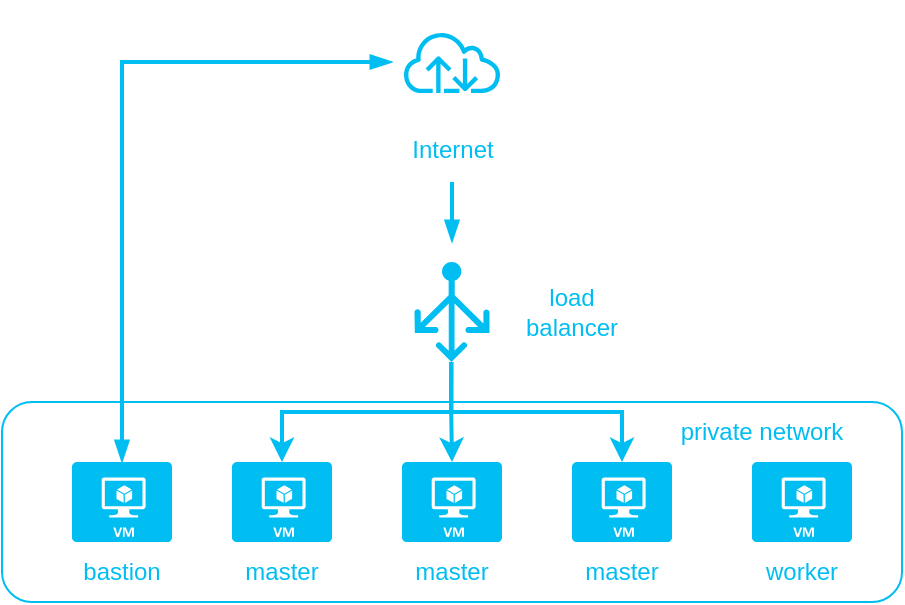 <mxfile version="18.1.2" type="device"><diagram id="t4izss71icarfNnVaxAg" name="Page-1"><mxGraphModel dx="946" dy="436" grid="1" gridSize="10" guides="1" tooltips="1" connect="1" arrows="1" fold="1" page="1" pageScale="1" pageWidth="850" pageHeight="1100" math="0" shadow="0"><root><mxCell id="0"/><mxCell id="1" parent="0"/><mxCell id="7EeSVH34KuEJhyh2gcpf-11" value="" style="rounded=1;whiteSpace=wrap;html=1;fontColor=#00BEF2;strokeColor=#00BEF2;fillColor=none;" vertex="1" parent="1"><mxGeometry x="205" y="230" width="450" height="100" as="geometry"/></mxCell><mxCell id="7EeSVH34KuEJhyh2gcpf-21" style="edgeStyle=orthogonalEdgeStyle;rounded=0;orthogonalLoop=1;jettySize=auto;html=1;exitX=0.49;exitY=1;exitDx=0;exitDy=0;exitPerimeter=0;entryX=0.5;entryY=0;entryDx=0;entryDy=0;entryPerimeter=0;fontColor=#00BEF2;strokeColor=#00BEF2;strokeWidth=2;" edge="1" parent="1" source="7EeSVH34KuEJhyh2gcpf-3" target="7EeSVH34KuEJhyh2gcpf-7"><mxGeometry relative="1" as="geometry"/></mxCell><mxCell id="7EeSVH34KuEJhyh2gcpf-22" style="edgeStyle=orthogonalEdgeStyle;rounded=0;orthogonalLoop=1;jettySize=auto;html=1;exitX=0.49;exitY=1;exitDx=0;exitDy=0;exitPerimeter=0;entryX=0.5;entryY=0;entryDx=0;entryDy=0;entryPerimeter=0;fontColor=#00BEF2;strokeColor=#00BEF2;strokeWidth=2;" edge="1" parent="1" source="7EeSVH34KuEJhyh2gcpf-3" target="7EeSVH34KuEJhyh2gcpf-6"><mxGeometry relative="1" as="geometry"/></mxCell><mxCell id="7EeSVH34KuEJhyh2gcpf-23" style="edgeStyle=orthogonalEdgeStyle;rounded=0;orthogonalLoop=1;jettySize=auto;html=1;exitX=0.49;exitY=1;exitDx=0;exitDy=0;exitPerimeter=0;entryX=0.5;entryY=0;entryDx=0;entryDy=0;entryPerimeter=0;fontColor=#00BEF2;strokeColor=#00BEF2;strokeWidth=2;" edge="1" parent="1" source="7EeSVH34KuEJhyh2gcpf-3" target="7EeSVH34KuEJhyh2gcpf-8"><mxGeometry relative="1" as="geometry"/></mxCell><mxCell id="7EeSVH34KuEJhyh2gcpf-3" value="" style="verticalLabelPosition=bottom;html=1;verticalAlign=top;align=center;strokeColor=none;fillColor=#00BEF2;shape=mxgraph.azure.load_balancer_generic;pointerEvents=1;" vertex="1" parent="1"><mxGeometry x="411.25" y="160" width="37.5" height="50" as="geometry"/></mxCell><mxCell id="7EeSVH34KuEJhyh2gcpf-25" style="edgeStyle=orthogonalEdgeStyle;rounded=0;orthogonalLoop=1;jettySize=auto;html=1;entryX=0.5;entryY=0;entryDx=0;entryDy=0;entryPerimeter=0;fontColor=#00BEF2;strokeColor=#00BEF2;strokeWidth=2;startArrow=blockThin;startFill=1;endArrow=blockThin;endFill=1;" edge="1" parent="1" source="7EeSVH34KuEJhyh2gcpf-4" target="7EeSVH34KuEJhyh2gcpf-10"><mxGeometry relative="1" as="geometry"/></mxCell><mxCell id="7EeSVH34KuEJhyh2gcpf-4" value="Internet" style="sketch=0;outlineConnect=0;fontColor=#00BEF2;gradientColor=none;strokeColor=#00BEF2;fillColor=none;dashed=0;verticalLabelPosition=bottom;verticalAlign=top;align=center;html=1;fontSize=12;fontStyle=0;aspect=fixed;shape=mxgraph.aws4.resourceIcon;resIcon=mxgraph.aws4.internet;" vertex="1" parent="1"><mxGeometry x="400" y="30" width="60" height="60" as="geometry"/></mxCell><mxCell id="7EeSVH34KuEJhyh2gcpf-6" value="" style="verticalLabelPosition=bottom;html=1;verticalAlign=top;align=center;strokeColor=none;fillColor=#00BEF2;shape=mxgraph.azure.virtual_machine;" vertex="1" parent="1"><mxGeometry x="405" y="260" width="50" height="40" as="geometry"/></mxCell><mxCell id="7EeSVH34KuEJhyh2gcpf-7" value="" style="verticalLabelPosition=bottom;html=1;verticalAlign=top;align=center;strokeColor=none;fillColor=#00BEF2;shape=mxgraph.azure.virtual_machine;" vertex="1" parent="1"><mxGeometry x="320" y="260" width="50" height="40" as="geometry"/></mxCell><mxCell id="7EeSVH34KuEJhyh2gcpf-8" value="" style="verticalLabelPosition=bottom;html=1;verticalAlign=top;align=center;strokeColor=none;fillColor=#00BEF2;shape=mxgraph.azure.virtual_machine;fontStyle=1" vertex="1" parent="1"><mxGeometry x="490" y="260" width="50" height="40" as="geometry"/></mxCell><mxCell id="7EeSVH34KuEJhyh2gcpf-9" value="" style="verticalLabelPosition=bottom;html=1;verticalAlign=top;align=center;strokeColor=none;fillColor=#00BEF2;shape=mxgraph.azure.virtual_machine;" vertex="1" parent="1"><mxGeometry x="580" y="260" width="50" height="40" as="geometry"/></mxCell><mxCell id="7EeSVH34KuEJhyh2gcpf-10" value="" style="verticalLabelPosition=bottom;html=1;verticalAlign=top;align=center;strokeColor=none;fillColor=#00BEF2;shape=mxgraph.azure.virtual_machine;" vertex="1" parent="1"><mxGeometry x="240" y="260" width="50" height="40" as="geometry"/></mxCell><mxCell id="7EeSVH34KuEJhyh2gcpf-12" value="bastion" style="text;html=1;strokeColor=none;fillColor=none;align=center;verticalAlign=middle;whiteSpace=wrap;rounded=0;fontColor=#00BEF2;" vertex="1" parent="1"><mxGeometry x="235" y="300" width="60" height="30" as="geometry"/></mxCell><mxCell id="7EeSVH34KuEJhyh2gcpf-13" value="master" style="text;html=1;strokeColor=none;fillColor=none;align=center;verticalAlign=middle;whiteSpace=wrap;rounded=0;fontColor=#00BEF2;" vertex="1" parent="1"><mxGeometry x="315" y="300" width="60" height="30" as="geometry"/></mxCell><mxCell id="7EeSVH34KuEJhyh2gcpf-14" value="worker" style="text;html=1;strokeColor=none;fillColor=none;align=center;verticalAlign=middle;whiteSpace=wrap;rounded=0;fontColor=#00BEF2;" vertex="1" parent="1"><mxGeometry x="575" y="300" width="60" height="30" as="geometry"/></mxCell><mxCell id="7EeSVH34KuEJhyh2gcpf-15" value="master" style="text;html=1;strokeColor=none;fillColor=none;align=center;verticalAlign=middle;whiteSpace=wrap;rounded=0;fontColor=#00BEF2;" vertex="1" parent="1"><mxGeometry x="400" y="300" width="60" height="30" as="geometry"/></mxCell><mxCell id="7EeSVH34KuEJhyh2gcpf-16" value="master" style="text;html=1;strokeColor=none;fillColor=none;align=center;verticalAlign=middle;whiteSpace=wrap;rounded=0;fontColor=#00BEF2;" vertex="1" parent="1"><mxGeometry x="485" y="300" width="60" height="30" as="geometry"/></mxCell><mxCell id="7EeSVH34KuEJhyh2gcpf-17" value="load balancer" style="text;html=1;strokeColor=none;fillColor=none;align=center;verticalAlign=middle;whiteSpace=wrap;rounded=0;fontColor=#00BEF2;" vertex="1" parent="1"><mxGeometry x="460" y="170" width="60" height="30" as="geometry"/></mxCell><mxCell id="7EeSVH34KuEJhyh2gcpf-19" value="" style="endArrow=none;startArrow=blockThin;html=1;rounded=0;fontColor=#00BEF2;strokeColor=#00BEF2;strokeWidth=2;startFill=1;endFill=0;" edge="1" parent="1"><mxGeometry width="50" height="50" relative="1" as="geometry"><mxPoint x="430" y="150" as="sourcePoint"/><mxPoint x="430" y="120" as="targetPoint"/></mxGeometry></mxCell><mxCell id="7EeSVH34KuEJhyh2gcpf-26" value="private network" style="text;html=1;strokeColor=none;fillColor=none;align=center;verticalAlign=middle;whiteSpace=wrap;rounded=0;fontColor=#00BEF2;" vertex="1" parent="1"><mxGeometry x="540" y="230" width="90" height="30" as="geometry"/></mxCell></root></mxGraphModel></diagram></mxfile>